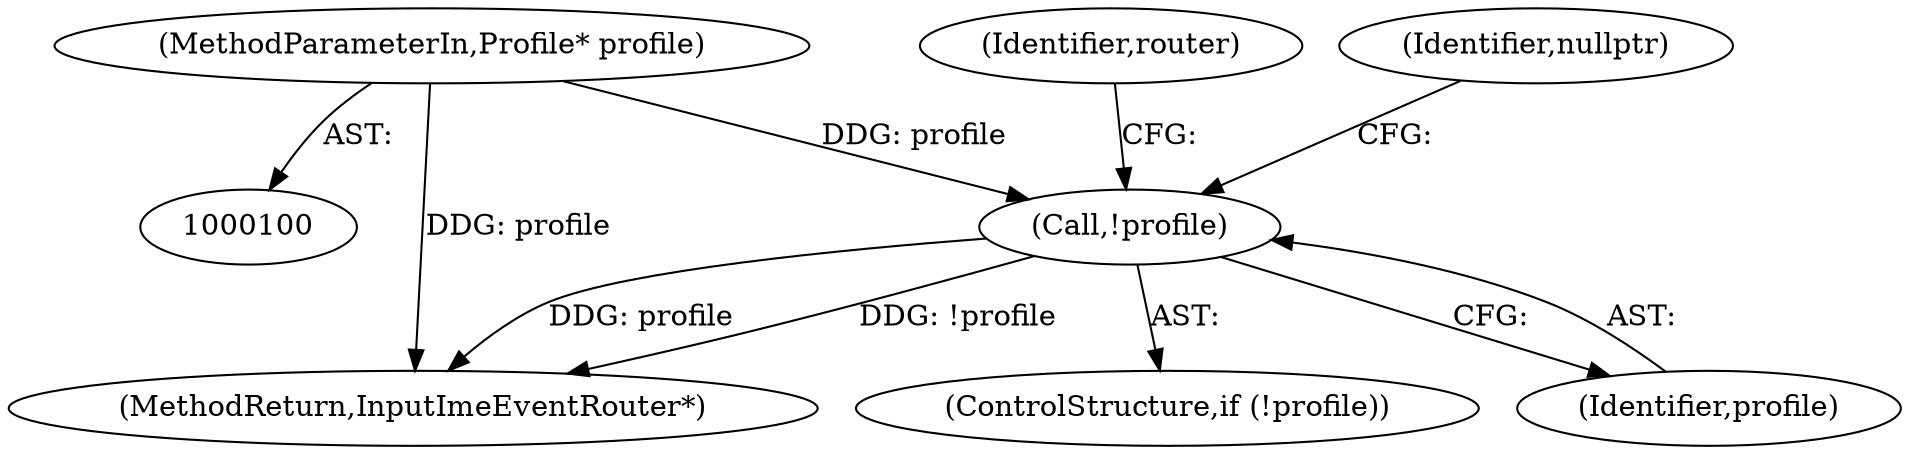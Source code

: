 digraph "0_Chrome_2f0b419df243400f954e11b649f4862a1e0ff367_0@pointer" {
"1000101" [label="(MethodParameterIn,Profile* profile)"];
"1000104" [label="(Call,!profile)"];
"1000129" [label="(MethodReturn,InputImeEventRouter*)"];
"1000104" [label="(Call,!profile)"];
"1000103" [label="(ControlStructure,if (!profile))"];
"1000110" [label="(Identifier,router)"];
"1000105" [label="(Identifier,profile)"];
"1000101" [label="(MethodParameterIn,Profile* profile)"];
"1000107" [label="(Identifier,nullptr)"];
"1000101" -> "1000100"  [label="AST: "];
"1000101" -> "1000129"  [label="DDG: profile"];
"1000101" -> "1000104"  [label="DDG: profile"];
"1000104" -> "1000103"  [label="AST: "];
"1000104" -> "1000105"  [label="CFG: "];
"1000105" -> "1000104"  [label="AST: "];
"1000107" -> "1000104"  [label="CFG: "];
"1000110" -> "1000104"  [label="CFG: "];
"1000104" -> "1000129"  [label="DDG: !profile"];
"1000104" -> "1000129"  [label="DDG: profile"];
}
